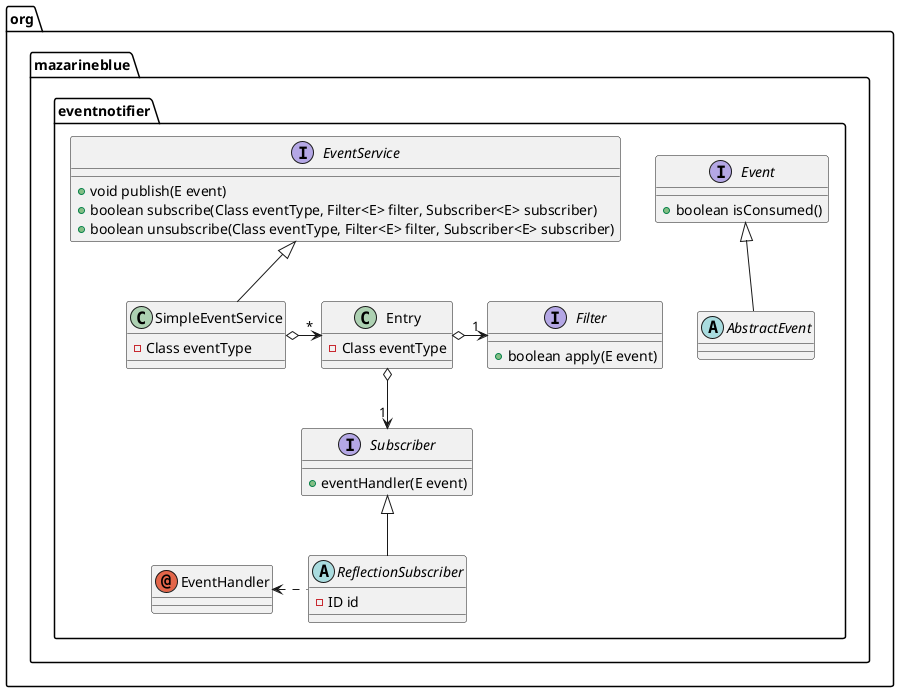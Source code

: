 @startuml
annotation org.mazarineblue.eventnotifier.EventHandler
interface org.mazarineblue.eventnotifier.Event {
    +boolean isConsumed()
}
interface org.mazarineblue.eventnotifier.EventService {
    +void publish(E event)
    +boolean subscribe(Class eventType, Filter<E> filter, Subscriber<E> subscriber)
    +boolean unsubscribe(Class eventType, Filter<E> filter, Subscriber<E> subscriber)
}
interface org.mazarineblue.eventnotifier.Filter {
    +boolean apply(E event)
}
interface org.mazarineblue.eventnotifier.Subscriber {
    +eventHandler(E event)
}
abstract class org.mazarineblue.eventnotifier.AbstractEvent
abstract org.mazarineblue.eventnotifier.ReflectionSubscriber {
    -ID id
}
class org.mazarineblue.eventnotifier.Entry {
    -Class eventType
}
class org.mazarineblue.eventnotifier.SimpleEventService {
    -Class eventType
}

org.mazarineblue.eventnotifier.Event <|-- org.mazarineblue.eventnotifier.AbstractEvent
org.mazarineblue.eventnotifier.EventService <|-- org.mazarineblue.eventnotifier.SimpleEventService
org.mazarineblue.eventnotifier.SimpleEventService o-> "*" org.mazarineblue.eventnotifier.Entry
org.mazarineblue.eventnotifier.Entry o-> "1" org.mazarineblue.eventnotifier.Filter
org.mazarineblue.eventnotifier.Entry o--> "1" org.mazarineblue.eventnotifier.Subscriber
org.mazarineblue.eventnotifier.Subscriber <|-- org.mazarineblue.eventnotifier.ReflectionSubscriber
org.mazarineblue.eventnotifier.ReflectionSubscriber .left.> org.mazarineblue.eventnotifier.EventHandler
@enduml